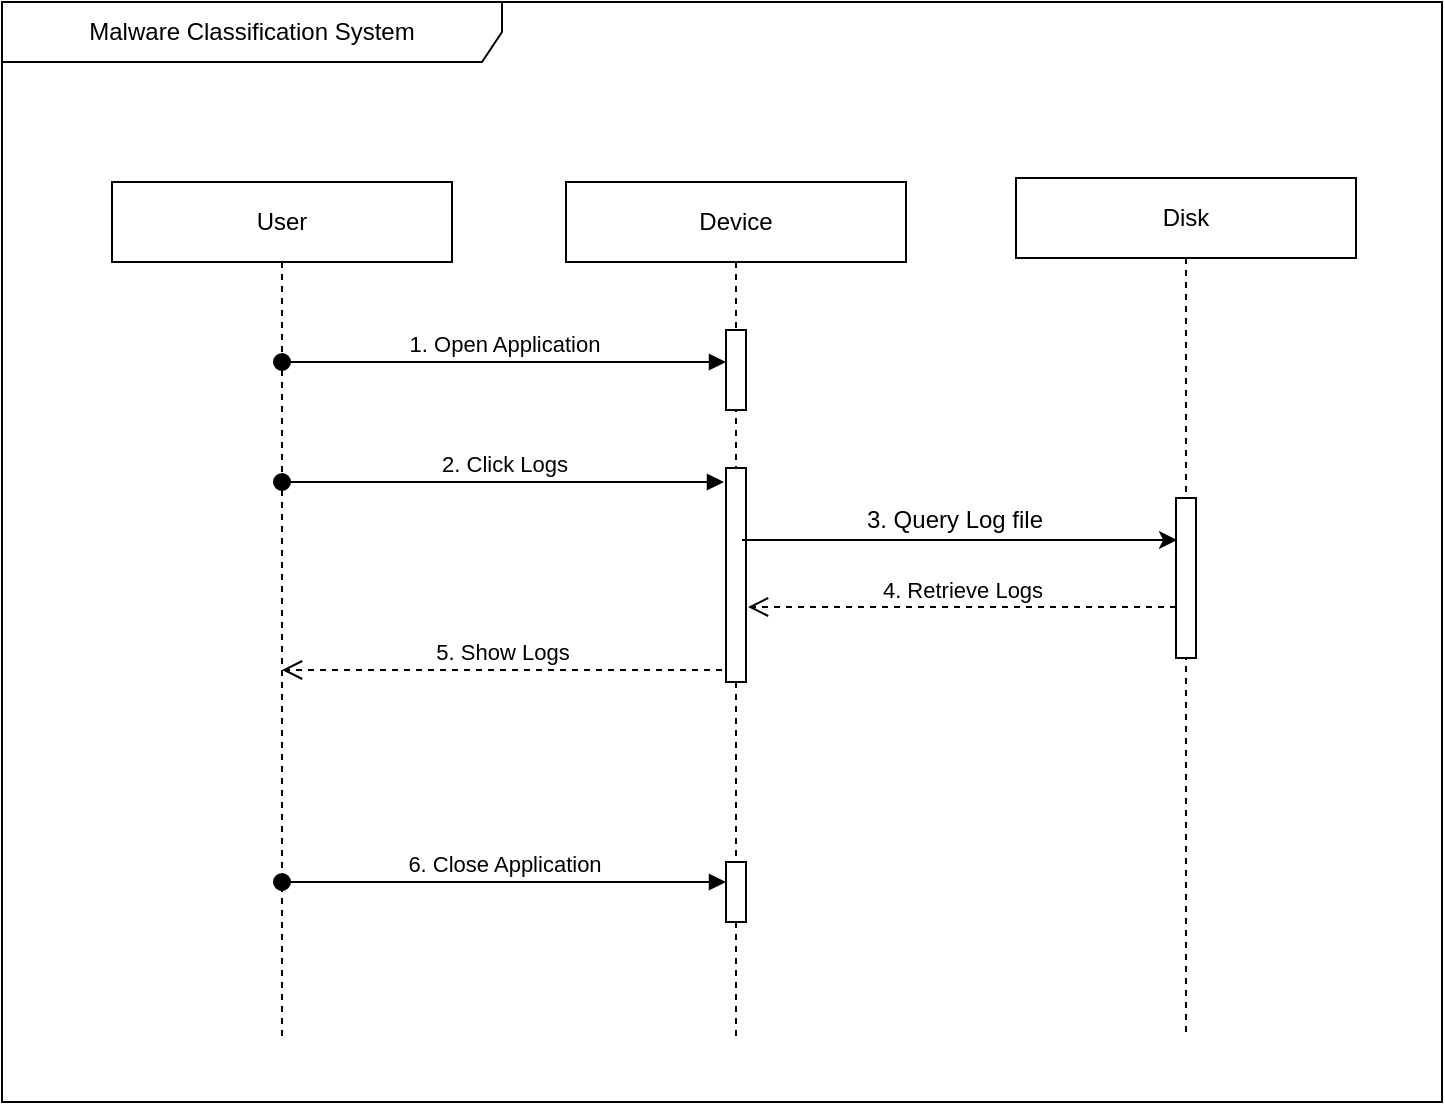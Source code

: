 <mxfile version="22.1.7" type="google">
  <diagram name="Page-1" id="2YBvvXClWsGukQMizWep">
    <mxGraphModel grid="1" page="1" gridSize="10" guides="1" tooltips="1" connect="1" arrows="1" fold="1" pageScale="1" pageWidth="850" pageHeight="1100" math="0" shadow="0">
      <root>
        <mxCell id="0" />
        <mxCell id="1" parent="0" />
        <mxCell id="aM9ryv3xv72pqoxQDRHE-1" value="User" style="shape=umlLifeline;perimeter=lifelinePerimeter;whiteSpace=wrap;html=1;container=0;dropTarget=0;collapsible=0;recursiveResize=0;outlineConnect=0;portConstraint=eastwest;newEdgeStyle={&quot;edgeStyle&quot;:&quot;elbowEdgeStyle&quot;,&quot;elbow&quot;:&quot;vertical&quot;,&quot;curved&quot;:0,&quot;rounded&quot;:0};" vertex="1" parent="1">
          <mxGeometry x="135" y="130" width="170" height="430" as="geometry" />
        </mxCell>
        <mxCell id="_NcEqx5RvNSgbIZXufr2-2" value="Device" style="shape=umlLifeline;perimeter=lifelinePerimeter;whiteSpace=wrap;html=1;container=0;dropTarget=0;collapsible=0;recursiveResize=0;outlineConnect=0;portConstraint=eastwest;newEdgeStyle={&quot;edgeStyle&quot;:&quot;elbowEdgeStyle&quot;,&quot;elbow&quot;:&quot;vertical&quot;,&quot;curved&quot;:0,&quot;rounded&quot;:0};" vertex="1" parent="1">
          <mxGeometry x="362" y="130" width="170" height="430" as="geometry" />
        </mxCell>
        <mxCell id="_NcEqx5RvNSgbIZXufr2-3" value="" style="html=1;points=[];perimeter=orthogonalPerimeter;outlineConnect=0;targetShapes=umlLifeline;portConstraint=eastwest;newEdgeStyle={&quot;edgeStyle&quot;:&quot;elbowEdgeStyle&quot;,&quot;elbow&quot;:&quot;vertical&quot;,&quot;curved&quot;:0,&quot;rounded&quot;:0};" vertex="1" parent="_NcEqx5RvNSgbIZXufr2-2">
          <mxGeometry x="80" y="74" width="10" height="40" as="geometry" />
        </mxCell>
        <mxCell id="_NcEqx5RvNSgbIZXufr2-4" value="1. Open Application" style="html=1;verticalAlign=bottom;startArrow=oval;endArrow=block;startSize=8;edgeStyle=elbowEdgeStyle;elbow=vertical;curved=0;rounded=0;" edge="1" parent="_NcEqx5RvNSgbIZXufr2-2">
          <mxGeometry relative="1" as="geometry">
            <mxPoint x="-142" y="90" as="sourcePoint" />
            <Array as="points" />
            <mxPoint x="80" y="90" as="targetPoint" />
          </mxGeometry>
        </mxCell>
        <mxCell id="_NcEqx5RvNSgbIZXufr2-8" value="" style="html=1;points=[];perimeter=orthogonalPerimeter;outlineConnect=0;targetShapes=umlLifeline;portConstraint=eastwest;newEdgeStyle={&quot;edgeStyle&quot;:&quot;elbowEdgeStyle&quot;,&quot;elbow&quot;:&quot;vertical&quot;,&quot;curved&quot;:0,&quot;rounded&quot;:0};" vertex="1" parent="_NcEqx5RvNSgbIZXufr2-2">
          <mxGeometry x="80" y="143" width="10" height="107" as="geometry" />
        </mxCell>
        <mxCell id="_NcEqx5RvNSgbIZXufr2-26" value="" style="html=1;points=[];perimeter=orthogonalPerimeter;outlineConnect=0;targetShapes=umlLifeline;portConstraint=eastwest;newEdgeStyle={&quot;edgeStyle&quot;:&quot;elbowEdgeStyle&quot;,&quot;elbow&quot;:&quot;vertical&quot;,&quot;curved&quot;:0,&quot;rounded&quot;:0};" vertex="1" parent="_NcEqx5RvNSgbIZXufr2-2">
          <mxGeometry x="80" y="340" width="10" height="30" as="geometry" />
        </mxCell>
        <mxCell id="_NcEqx5RvNSgbIZXufr2-9" value="2. Click Logs" style="html=1;verticalAlign=bottom;startArrow=oval;endArrow=block;startSize=8;edgeStyle=elbowEdgeStyle;elbow=vertical;curved=0;rounded=0;" edge="1" parent="1">
          <mxGeometry relative="1" as="geometry">
            <mxPoint x="220" y="280" as="sourcePoint" />
            <mxPoint x="441" y="280" as="targetPoint" />
          </mxGeometry>
        </mxCell>
        <mxCell id="_NcEqx5RvNSgbIZXufr2-12" value="5. Show Logs" style="html=1;verticalAlign=bottom;endArrow=open;dashed=1;endSize=8;edgeStyle=elbowEdgeStyle;elbow=vertical;curved=0;rounded=0;" edge="1" parent="1">
          <mxGeometry relative="1" as="geometry">
            <mxPoint x="440" y="374" as="sourcePoint" />
            <mxPoint x="220" y="374" as="targetPoint" />
          </mxGeometry>
        </mxCell>
        <mxCell id="_NcEqx5RvNSgbIZXufr2-27" value="6. Close Application" style="html=1;verticalAlign=bottom;startArrow=oval;endArrow=block;startSize=8;edgeStyle=elbowEdgeStyle;elbow=vertical;curved=0;rounded=0;" edge="1" parent="1" target="_NcEqx5RvNSgbIZXufr2-26">
          <mxGeometry relative="1" as="geometry">
            <mxPoint x="220" y="480" as="sourcePoint" />
            <mxPoint x="500" y="511" as="targetPoint" />
            <Array as="points">
              <mxPoint x="255" y="480" />
            </Array>
          </mxGeometry>
        </mxCell>
        <mxCell id="_NcEqx5RvNSgbIZXufr2-28" value="Malware Classification System" style="shape=umlFrame;whiteSpace=wrap;html=1;pointerEvents=0;width=250;height=30;" vertex="1" parent="1">
          <mxGeometry x="80" y="40" width="720" height="550" as="geometry" />
        </mxCell>
        <mxCell id="6XMBsPdUUt4wx-9Tlj5l-2" style="edgeStyle=orthogonalEdgeStyle;rounded=0;orthogonalLoop=1;jettySize=auto;html=1;exitX=0.5;exitY=1;exitDx=0;exitDy=0;" edge="1" parent="1">
          <mxGeometry relative="1" as="geometry">
            <mxPoint x="705" y="170" as="sourcePoint" />
            <mxPoint x="705" y="170" as="targetPoint" />
          </mxGeometry>
        </mxCell>
        <mxCell id="6XMBsPdUUt4wx-9Tlj5l-5" value="Disk" style="shape=umlLifeline;perimeter=lifelinePerimeter;whiteSpace=wrap;html=1;container=0;dropTarget=0;collapsible=0;recursiveResize=0;outlineConnect=0;portConstraint=eastwest;newEdgeStyle={&quot;edgeStyle&quot;:&quot;elbowEdgeStyle&quot;,&quot;elbow&quot;:&quot;vertical&quot;,&quot;curved&quot;:0,&quot;rounded&quot;:0};" vertex="1" parent="1">
          <mxGeometry x="587" y="128" width="170" height="430" as="geometry" />
        </mxCell>
        <mxCell id="6XMBsPdUUt4wx-9Tlj5l-8" value="" style="html=1;points=[];perimeter=orthogonalPerimeter;outlineConnect=0;targetShapes=umlLifeline;portConstraint=eastwest;newEdgeStyle={&quot;edgeStyle&quot;:&quot;elbowEdgeStyle&quot;,&quot;elbow&quot;:&quot;vertical&quot;,&quot;curved&quot;:0,&quot;rounded&quot;:0};" vertex="1" parent="6XMBsPdUUt4wx-9Tlj5l-5">
          <mxGeometry x="80" y="160" width="10" height="80" as="geometry" />
        </mxCell>
        <mxCell id="6XMBsPdUUt4wx-9Tlj5l-15" value="" style="endArrow=classic;html=1;rounded=0;" edge="1" parent="1">
          <mxGeometry width="50" height="50" relative="1" as="geometry">
            <mxPoint x="450" y="309" as="sourcePoint" />
            <mxPoint x="667.5" y="309" as="targetPoint" />
            <Array as="points">
              <mxPoint x="606" y="309" />
            </Array>
          </mxGeometry>
        </mxCell>
        <mxCell id="6XMBsPdUUt4wx-9Tlj5l-16" value="3. Query Log file" style="text;html=1;align=center;verticalAlign=middle;resizable=0;points=[];autosize=1;strokeColor=none;fillColor=none;" vertex="1" parent="1">
          <mxGeometry x="501" y="284" width="110" height="30" as="geometry" />
        </mxCell>
        <mxCell id="LVInQcv7V8ksKKJpcZ9p-1" value="4. Retrieve Logs" style="html=1;verticalAlign=bottom;endArrow=open;dashed=1;endSize=8;edgeStyle=elbowEdgeStyle;elbow=vertical;curved=0;rounded=0;" edge="1" parent="1" source="6XMBsPdUUt4wx-9Tlj5l-8">
          <mxGeometry relative="1" as="geometry">
            <mxPoint x="680" y="342.5" as="sourcePoint" />
            <mxPoint x="453" y="342.5" as="targetPoint" />
          </mxGeometry>
        </mxCell>
      </root>
    </mxGraphModel>
  </diagram>
</mxfile>
